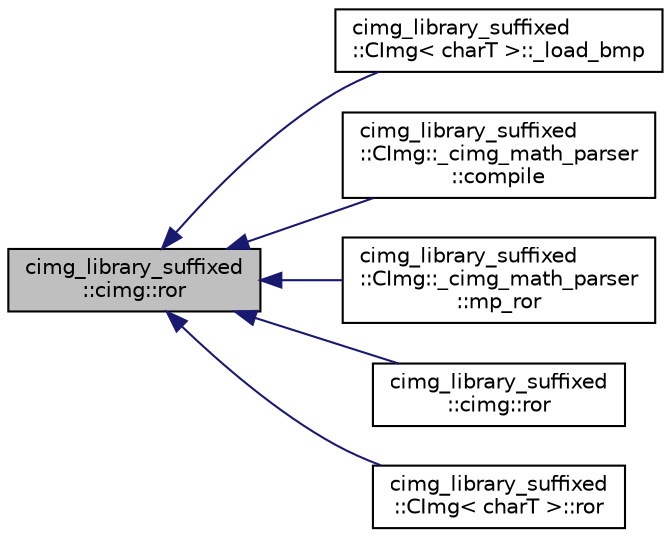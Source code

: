 digraph "cimg_library_suffixed::cimg::ror"
{
 // INTERACTIVE_SVG=YES
  edge [fontname="Helvetica",fontsize="10",labelfontname="Helvetica",labelfontsize="10"];
  node [fontname="Helvetica",fontsize="10",shape=record];
  rankdir="LR";
  Node3414 [label="cimg_library_suffixed\l::cimg::ror",height=0.2,width=0.4,color="black", fillcolor="grey75", style="filled", fontcolor="black"];
  Node3414 -> Node3415 [dir="back",color="midnightblue",fontsize="10",style="solid",fontname="Helvetica"];
  Node3415 [label="cimg_library_suffixed\l::CImg\< charT \>::_load_bmp",height=0.2,width=0.4,color="black", fillcolor="white", style="filled",URL="$structcimg__library__suffixed_1_1_c_img.html#aa54db2f4c7251f0b2ec7e27c55f035ad"];
  Node3414 -> Node3416 [dir="back",color="midnightblue",fontsize="10",style="solid",fontname="Helvetica"];
  Node3416 [label="cimg_library_suffixed\l::CImg::_cimg_math_parser\l::compile",height=0.2,width=0.4,color="black", fillcolor="white", style="filled",URL="$structcimg__library__suffixed_1_1_c_img_1_1__cimg__math__parser.html#a318c44c5d1f4f0114355f37ace87a4ae"];
  Node3414 -> Node3417 [dir="back",color="midnightblue",fontsize="10",style="solid",fontname="Helvetica"];
  Node3417 [label="cimg_library_suffixed\l::CImg::_cimg_math_parser\l::mp_ror",height=0.2,width=0.4,color="black", fillcolor="white", style="filled",URL="$structcimg__library__suffixed_1_1_c_img_1_1__cimg__math__parser.html#a511b281c46274f713e3eb4a3256459ed"];
  Node3414 -> Node3418 [dir="back",color="midnightblue",fontsize="10",style="solid",fontname="Helvetica"];
  Node3418 [label="cimg_library_suffixed\l::cimg::ror",height=0.2,width=0.4,color="black", fillcolor="white", style="filled",URL="$namespacecimg__library__suffixed_1_1cimg.html#a0cc69aa64bca2114676aebf2f689e5e8"];
  Node3414 -> Node3419 [dir="back",color="midnightblue",fontsize="10",style="solid",fontname="Helvetica"];
  Node3419 [label="cimg_library_suffixed\l::CImg\< charT \>::ror",height=0.2,width=0.4,color="black", fillcolor="white", style="filled",URL="$structcimg__library__suffixed_1_1_c_img.html#af98d2145c7cab1a46c6e5e1599fa2939",tooltip="Compute the bitwise right rotation of each pixel value. "];
}
